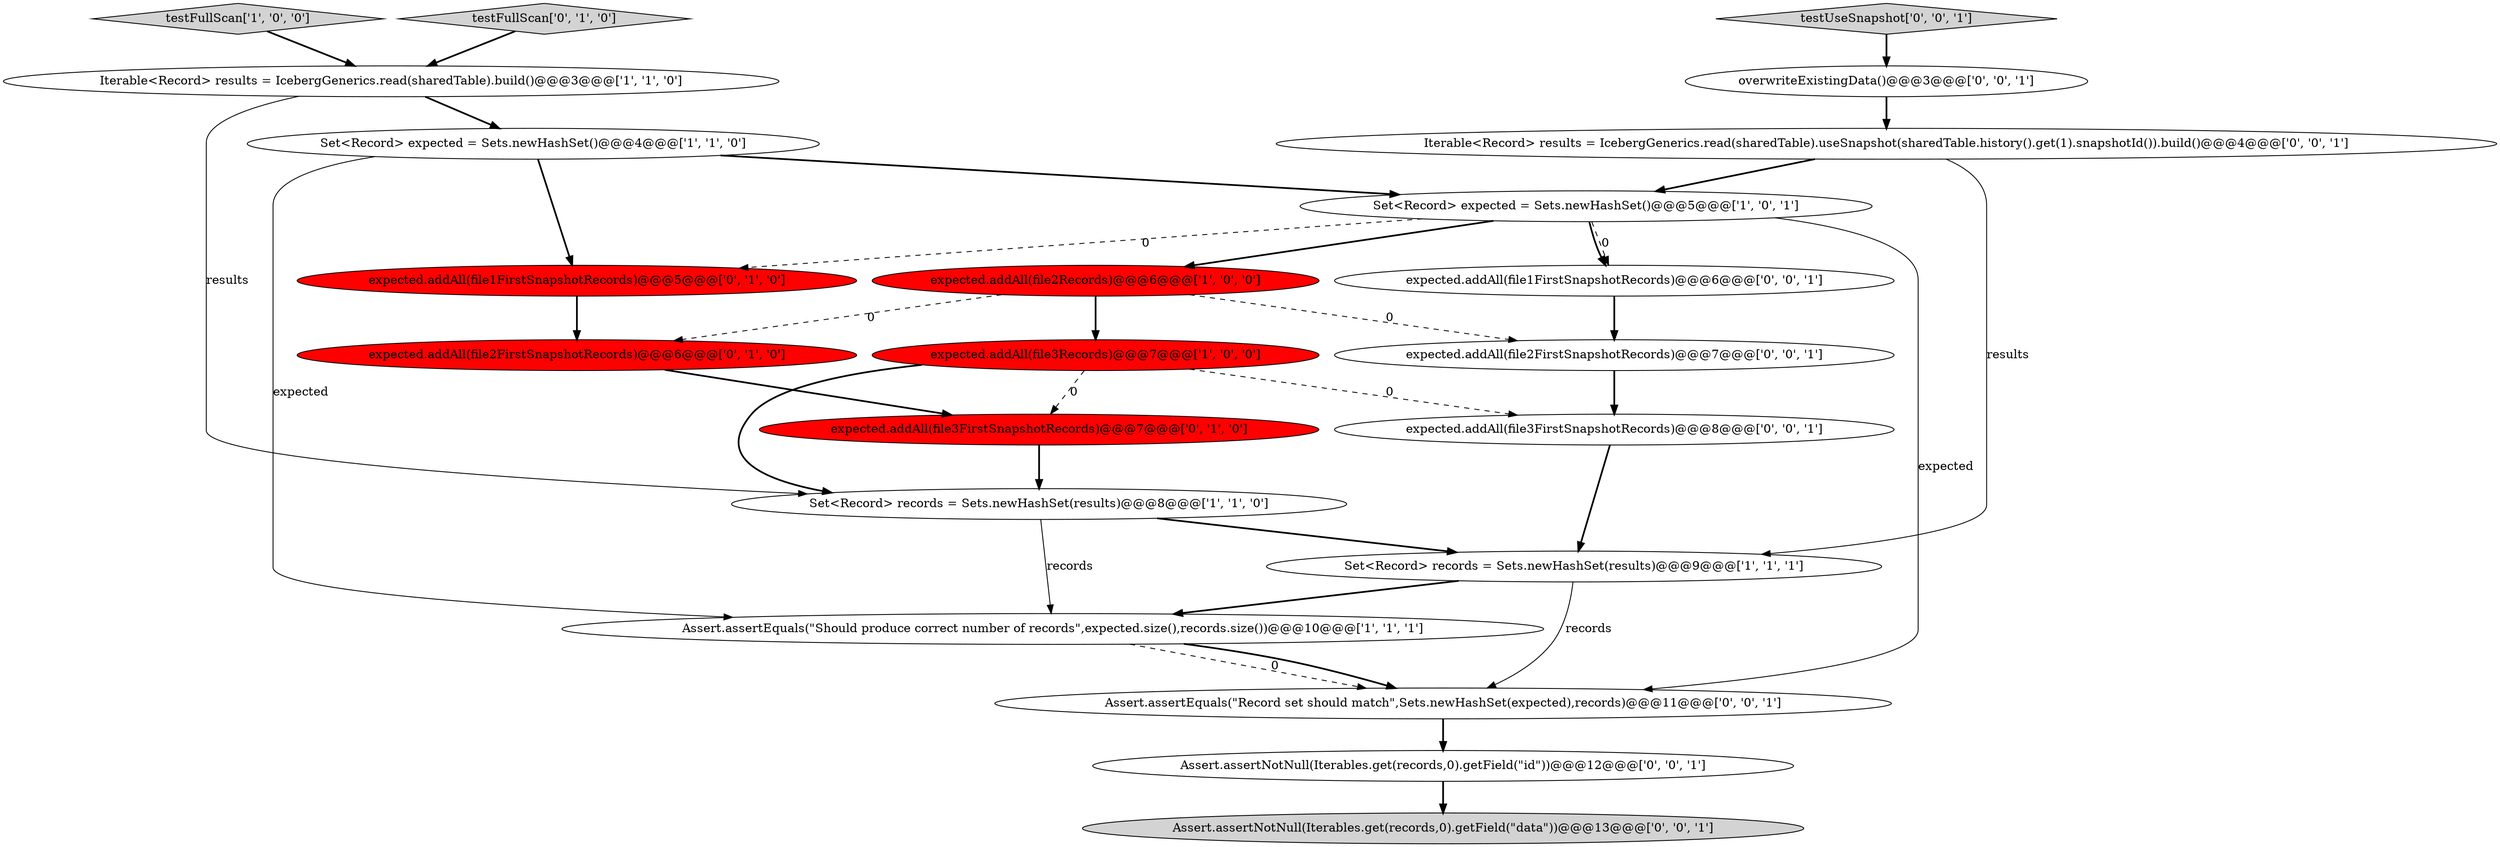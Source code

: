 digraph {
4 [style = filled, label = "Set<Record> expected = Sets.newHashSet()@@@5@@@['1', '0', '1']", fillcolor = white, shape = ellipse image = "AAA0AAABBB1BBB"];
8 [style = filled, label = "Assert.assertEquals(\"Should produce correct number of records\",expected.size(),records.size())@@@10@@@['1', '1', '1']", fillcolor = white, shape = ellipse image = "AAA0AAABBB1BBB"];
7 [style = filled, label = "Set<Record> records = Sets.newHashSet(results)@@@9@@@['1', '1', '1']", fillcolor = white, shape = ellipse image = "AAA0AAABBB1BBB"];
15 [style = filled, label = "testUseSnapshot['0', '0', '1']", fillcolor = lightgray, shape = diamond image = "AAA0AAABBB3BBB"];
9 [style = filled, label = "expected.addAll(file1FirstSnapshotRecords)@@@5@@@['0', '1', '0']", fillcolor = red, shape = ellipse image = "AAA1AAABBB2BBB"];
17 [style = filled, label = "overwriteExistingData()@@@3@@@['0', '0', '1']", fillcolor = white, shape = ellipse image = "AAA0AAABBB3BBB"];
16 [style = filled, label = "expected.addAll(file3FirstSnapshotRecords)@@@8@@@['0', '0', '1']", fillcolor = white, shape = ellipse image = "AAA0AAABBB3BBB"];
0 [style = filled, label = "expected.addAll(file3Records)@@@7@@@['1', '0', '0']", fillcolor = red, shape = ellipse image = "AAA1AAABBB1BBB"];
5 [style = filled, label = "testFullScan['1', '0', '0']", fillcolor = lightgray, shape = diamond image = "AAA0AAABBB1BBB"];
10 [style = filled, label = "expected.addAll(file2FirstSnapshotRecords)@@@6@@@['0', '1', '0']", fillcolor = red, shape = ellipse image = "AAA1AAABBB2BBB"];
13 [style = filled, label = "Assert.assertNotNull(Iterables.get(records,0).getField(\"id\"))@@@12@@@['0', '0', '1']", fillcolor = white, shape = ellipse image = "AAA0AAABBB3BBB"];
18 [style = filled, label = "Assert.assertNotNull(Iterables.get(records,0).getField(\"data\"))@@@13@@@['0', '0', '1']", fillcolor = lightgray, shape = ellipse image = "AAA0AAABBB3BBB"];
20 [style = filled, label = "Assert.assertEquals(\"Record set should match\",Sets.newHashSet(expected),records)@@@11@@@['0', '0', '1']", fillcolor = white, shape = ellipse image = "AAA0AAABBB3BBB"];
21 [style = filled, label = "Iterable<Record> results = IcebergGenerics.read(sharedTable).useSnapshot(sharedTable.history().get(1).snapshotId()).build()@@@4@@@['0', '0', '1']", fillcolor = white, shape = ellipse image = "AAA0AAABBB3BBB"];
3 [style = filled, label = "Set<Record> expected = Sets.newHashSet()@@@4@@@['1', '1', '0']", fillcolor = white, shape = ellipse image = "AAA0AAABBB1BBB"];
1 [style = filled, label = "Set<Record> records = Sets.newHashSet(results)@@@8@@@['1', '1', '0']", fillcolor = white, shape = ellipse image = "AAA0AAABBB1BBB"];
12 [style = filled, label = "testFullScan['0', '1', '0']", fillcolor = lightgray, shape = diamond image = "AAA0AAABBB2BBB"];
14 [style = filled, label = "expected.addAll(file2FirstSnapshotRecords)@@@7@@@['0', '0', '1']", fillcolor = white, shape = ellipse image = "AAA0AAABBB3BBB"];
6 [style = filled, label = "expected.addAll(file2Records)@@@6@@@['1', '0', '0']", fillcolor = red, shape = ellipse image = "AAA1AAABBB1BBB"];
19 [style = filled, label = "expected.addAll(file1FirstSnapshotRecords)@@@6@@@['0', '0', '1']", fillcolor = white, shape = ellipse image = "AAA0AAABBB3BBB"];
11 [style = filled, label = "expected.addAll(file3FirstSnapshotRecords)@@@7@@@['0', '1', '0']", fillcolor = red, shape = ellipse image = "AAA1AAABBB2BBB"];
2 [style = filled, label = "Iterable<Record> results = IcebergGenerics.read(sharedTable).build()@@@3@@@['1', '1', '0']", fillcolor = white, shape = ellipse image = "AAA0AAABBB1BBB"];
14->16 [style = bold, label=""];
2->1 [style = solid, label="results"];
20->13 [style = bold, label=""];
4->6 [style = bold, label=""];
11->1 [style = bold, label=""];
1->8 [style = solid, label="records"];
2->3 [style = bold, label=""];
4->19 [style = bold, label=""];
16->7 [style = bold, label=""];
0->16 [style = dashed, label="0"];
8->20 [style = dashed, label="0"];
0->11 [style = dashed, label="0"];
6->0 [style = bold, label=""];
9->10 [style = bold, label=""];
6->14 [style = dashed, label="0"];
7->8 [style = bold, label=""];
21->7 [style = solid, label="results"];
3->4 [style = bold, label=""];
1->7 [style = bold, label=""];
6->10 [style = dashed, label="0"];
4->20 [style = solid, label="expected"];
3->9 [style = bold, label=""];
7->20 [style = solid, label="records"];
4->9 [style = dashed, label="0"];
5->2 [style = bold, label=""];
12->2 [style = bold, label=""];
15->17 [style = bold, label=""];
8->20 [style = bold, label=""];
19->14 [style = bold, label=""];
0->1 [style = bold, label=""];
4->19 [style = dashed, label="0"];
17->21 [style = bold, label=""];
3->8 [style = solid, label="expected"];
13->18 [style = bold, label=""];
21->4 [style = bold, label=""];
10->11 [style = bold, label=""];
}
